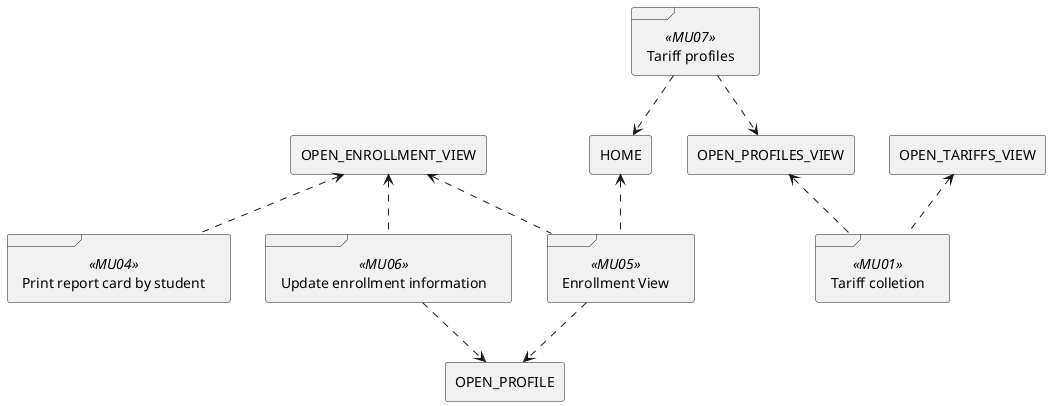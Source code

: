 @startuml
'skinparam BackgroundColor transparent


frame MU01 <<MU01>> as "Tariff colletion"
frame MU04 <<MU04>> as "Print report card by student"
frame MU05 <<MU05>> as "Enrollment View"
frame MU06 <<MU06>> as "Update enrollment information"
frame MU07 <<MU07>> as "Tariff profiles"

rectangle Initial as "HOME"
rectangle s1 as "OPEN_ENROLLMENT_VIEW"
rectangle s2 as "OPEN_PROFILES_VIEW"
rectangle s3 as "OPEN_PROFILE"
rectangle s4 as "OPEN_TARIFFS_VIEW"

MU01 .up.> s2
MU01 .up.> s4

MU04 .up.> s1

MU05 .up.> Initial
MU05 .up.> s1
MU05 ..> s3

MU06 .up.> s1
MU06 ..> s3

MU07 ..> Initial
MU07 ..> s2

@enduml